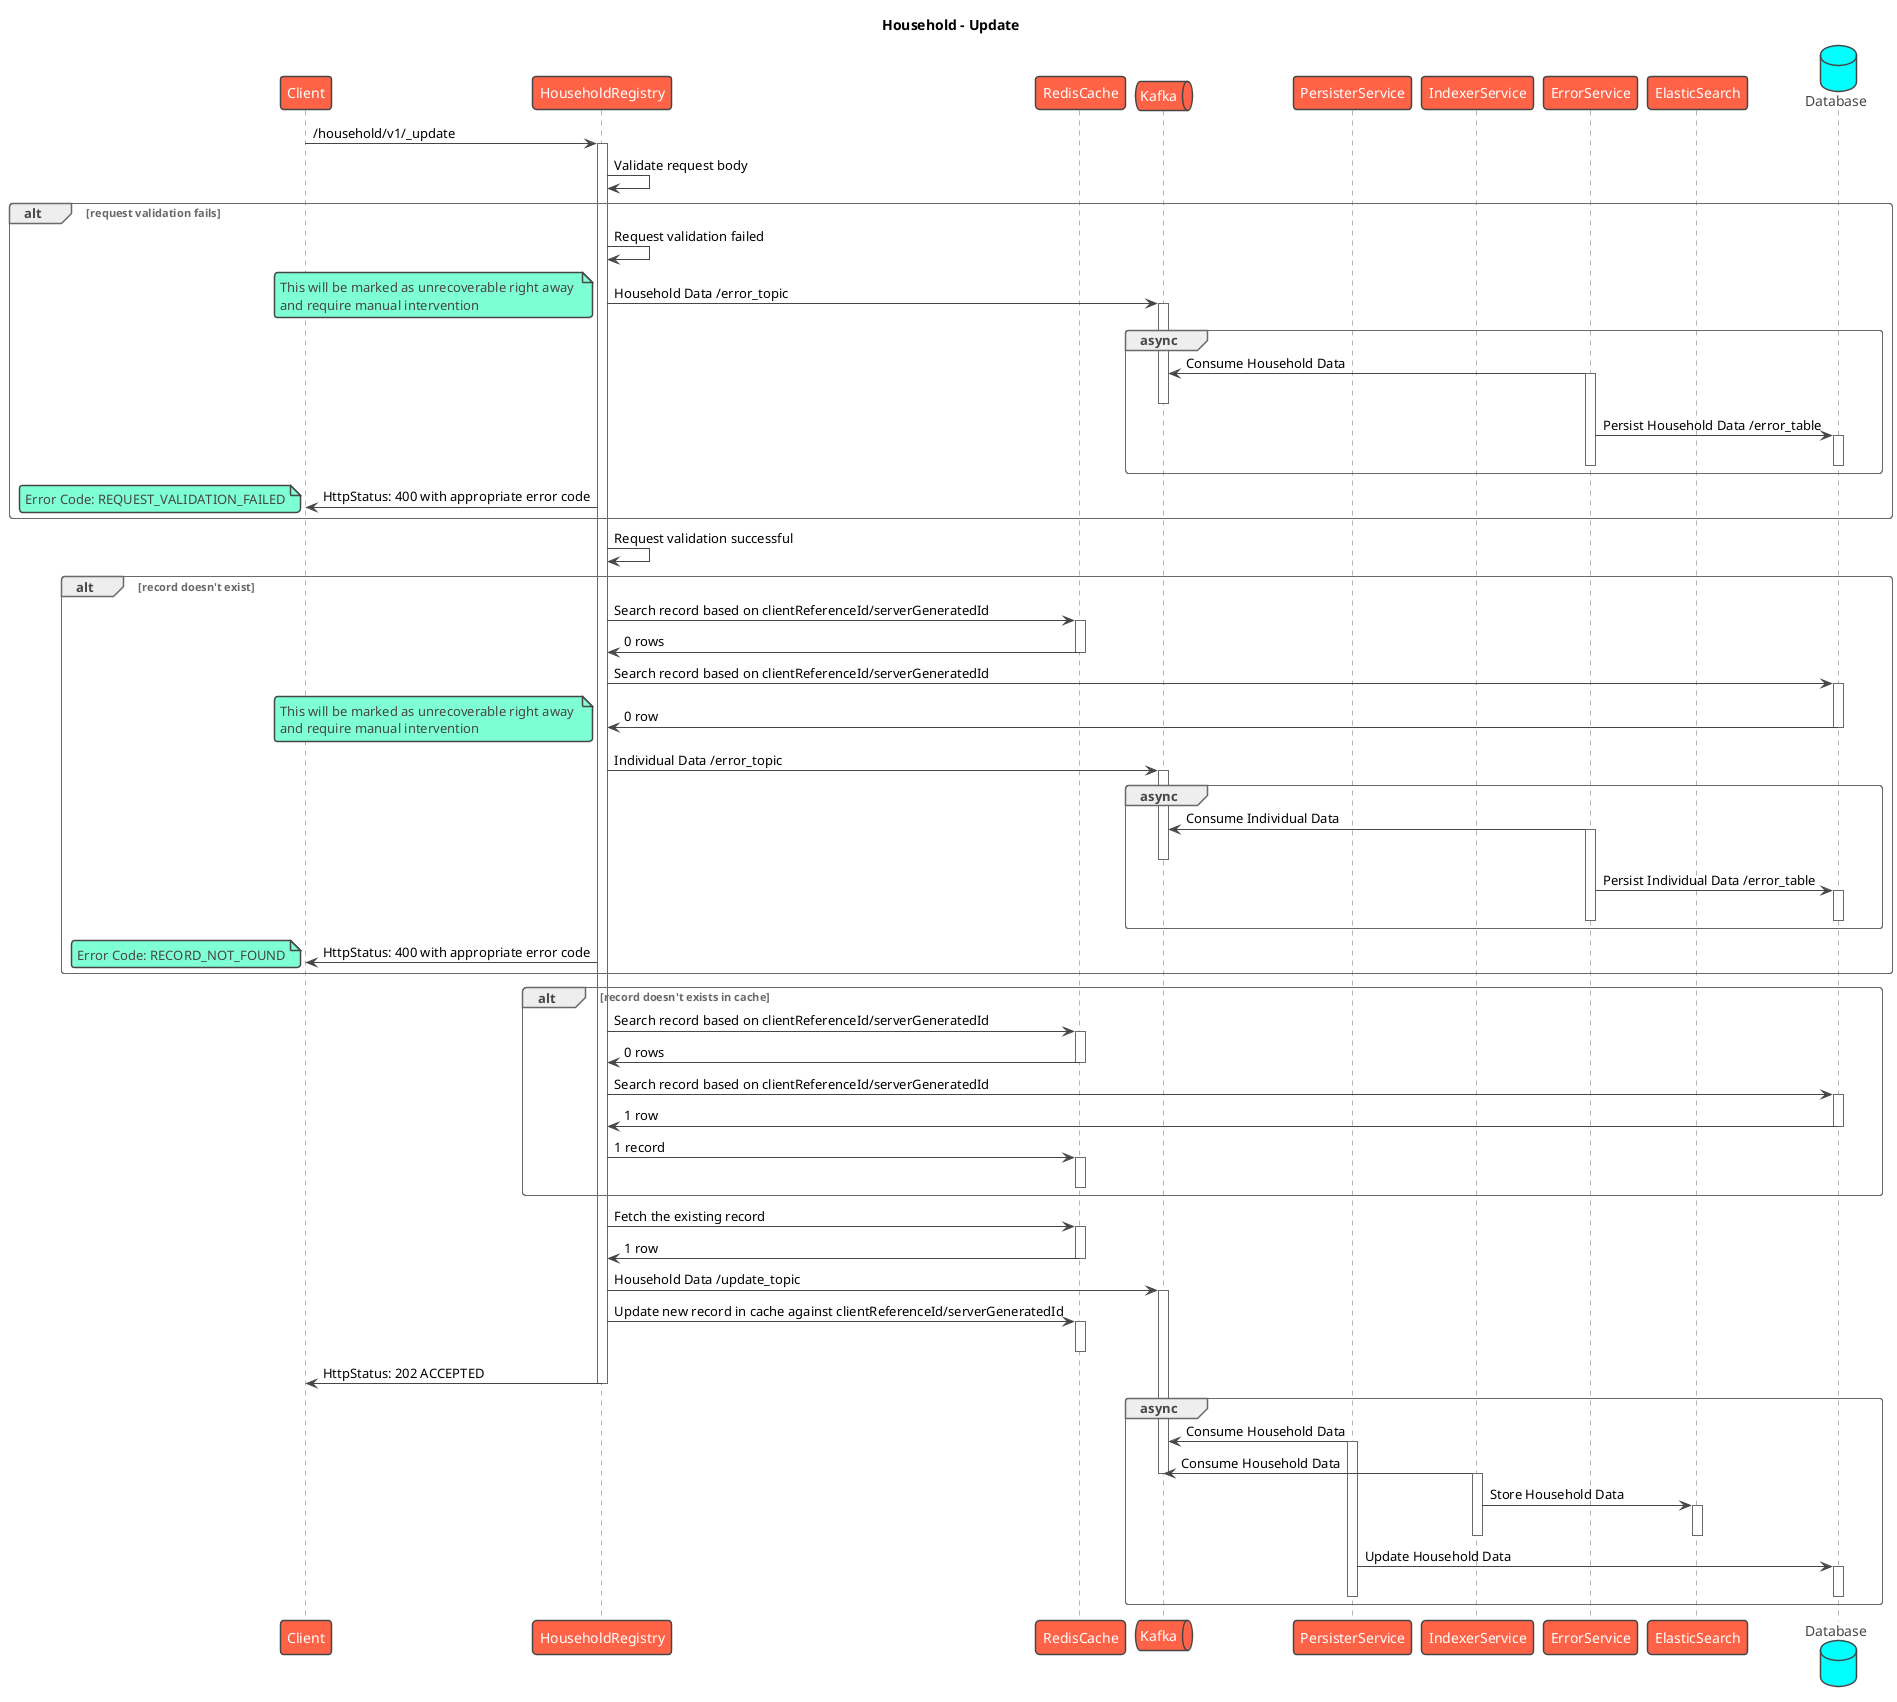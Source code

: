 @startuml
title Household - Update
!theme vibrant
participant Client as c
participant HouseholdRegistry as s
participant RedisCache as rc
queue Kafka as k
participant PersisterService as prs
participant IndexerService as idx
participant ErrorService as es
participant ElasticSearch as el
database Database as db
c -> s : /household/v1/_update
activate s
s -> s: Validate request body
alt request validation fails
    s -> s: Request validation failed
    s -> k: Household Data /error_topic
    note left
        This will be marked as unrecoverable right away 
        and require manual intervention
    end note
    activate k
    group async
        es -> k: Consume Household Data
        activate es
        deactivate k
        es -> db: Persist Household Data /error_table
        activate db
        deactivate db
        deactivate es
    end
    s -> c: HttpStatus: 400 with appropriate error code
    note left
        Error Code: REQUEST_VALIDATION_FAILED
    end note
end
s -> s: Request validation successful
alt record doesn't exist
    s -> rc: Search record based on clientReferenceId/serverGeneratedId
    activate rc
    rc -> s: 0 rows
    deactivate rc
    s -> db: Search record based on clientReferenceId/serverGeneratedId
    activate db
    db -> s: 0 row
    deactivate db
    note left
        This will be marked as unrecoverable right away 
        and require manual intervention
    end note
    s -> k: Individual Data /error_topic
    activate k
    group async
        es -> k: Consume Individual Data
        activate es
        deactivate k
        es -> db: Persist Individual Data /error_table
        activate db
        deactivate db
        deactivate es
    end
    s -> c: HttpStatus: 400 with appropriate error code
    note left
      Error Code: RECORD_NOT_FOUND
    end note
end
alt record doesn't exists in cache
    s -> rc: Search record based on clientReferenceId/serverGeneratedId
    activate rc
    rc -> s: 0 rows
    deactivate rc
    s -> db: Search record based on clientReferenceId/serverGeneratedId
    activate db
    db -> s: 1 row
    deactivate db
    s -> rc: 1 record
    activate rc
    deactivate rc
end
s -> rc: Fetch the existing record
activate rc
rc -> s: 1 row
deactivate rc
s -> k: Household Data /update_topic
activate k
s -> rc: Update new record in cache against clientReferenceId/serverGeneratedId
activate rc
deactivate rc
s -> c: HttpStatus: 202 ACCEPTED
deactivate s
group async
    prs -> k: Consume Household Data
    activate prs
    idx -> k: Consume Household Data
    deactivate k
    activate idx
    idx -> el: Store Household Data
    activate el
    deactivate el
    deactivate idx
    prs -> db: Update Household Data
    activate db
    deactivate db
    deactivate prs
end
@enduml